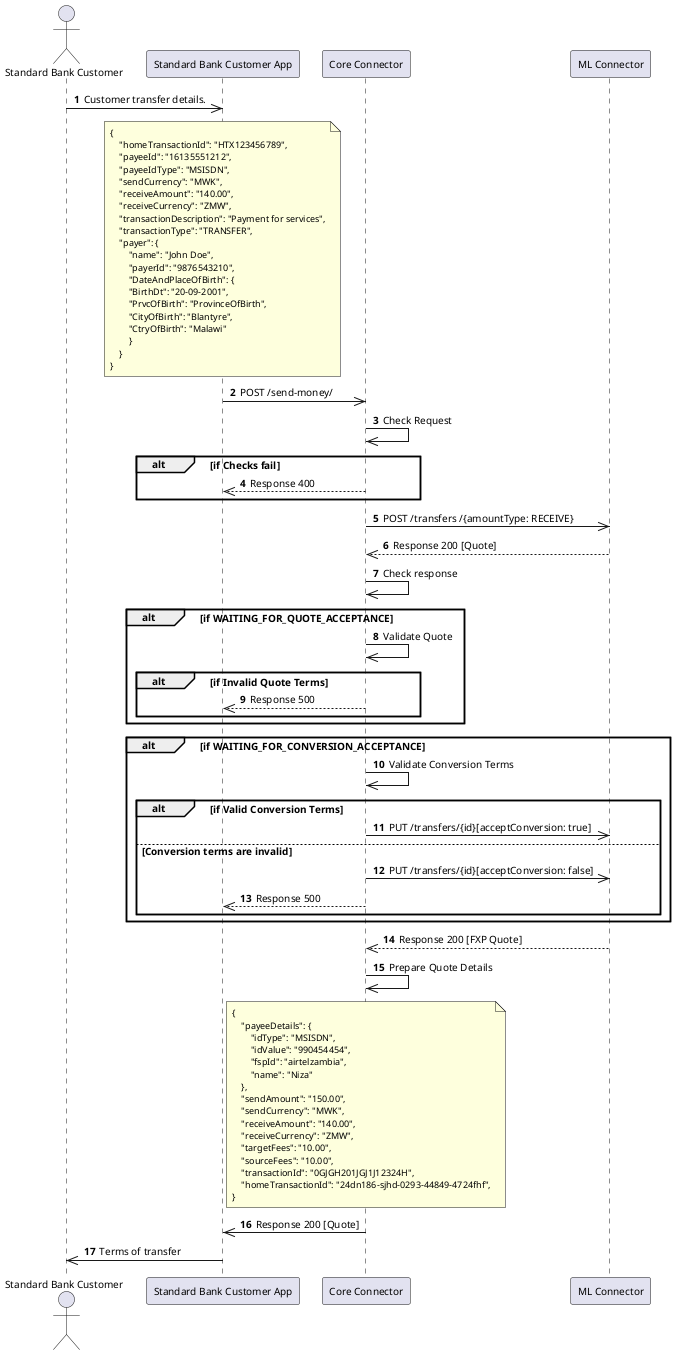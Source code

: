 @startuml name="initiate-transfer"

skinparam defaultFontSize 10
skinparam NoteFontSize 9
skinparam NoteFontName "Courier New"  ' Monospace font
skinparam wrapWidth 50                ' Set the width of the note

autonumber

actor "Standard Bank Customer" as Customer
participant "Standard Bank Customer App" as App
participant "Core Connector" as Core
participant "ML Connector" as ML

Customer ->> App: Customer transfer details.


note over App
{
    "homeTransactionId": "HTX123456789",
    "payeeId": "16135551212",
    "payeeIdType": "MSISDN",
    "sendCurrency": "MWK",
    "receiveAmount": "140.00",
    "receiveCurrency": "ZMW",
    "transactionDescription": "Payment for services",
    "transactionType": "TRANSFER",
    "payer": {
        "name": "John Doe",
        "payerId": "9876543210",
        "DateAndPlaceOfBirth": {
        "BirthDt": "20-09-2001",
        "PrvcOfBirth": "ProvinceOfBirth",
        "CityOfBirth": "Blantyre",
        "CtryOfBirth": "Malawi"
        }
    }
}
end note
App ->> Core: POST /send-money/ 


Core ->> Core: Check Request

alt if Checks fail
    Core -->> App: Response 400
end



Core ->> ML: POST /transfers /{amountType: RECEIVE} 
ML -->> Core: Response 200 [Quote]
Core ->> Core: Check response

alt if WAITING_FOR_QUOTE_ACCEPTANCE
    Core ->> Core: Validate Quote

    alt if Invalid Quote Terms
        Core -->> App: Response 500
    end
end


alt if WAITING_FOR_CONVERSION_ACCEPTANCE
    Core ->> Core: Validate Conversion Terms

    alt if Valid Conversion Terms
        Core ->> ML: PUT /transfers/{id}[acceptConversion: true]
    else Conversion terms are invalid
        Core ->> ML: PUT /transfers/{id}[acceptConversion: false]
        Core -->> App: Response 500
    end
end

ML -->> Core: Response 200 [FXP Quote]
Core ->> Core: Prepare Quote Details



note over Core
{
    "payeeDetails": {
        "idType": "MSISDN",
        "idValue": "990454454",
        "fspId": "airtelzambia",
        "name": "Niza"
    },
    "sendAmount": "150.00",
    "sendCurrency": "MWK",
    "receiveAmount": "140.00",
    "receiveCurrency": "ZMW",
    "targetFees": "10.00",
    "sourceFees": "10.00",
    "transactionId": "0GJGH201JGJ1J12324H",
    "homeTransactionId": "24dn186-sjhd-0293-44849-4724fhf",
}
end note
Core ->> App: Response 200 [Quote]

App ->> Customer: Terms of transfer

@enduml
